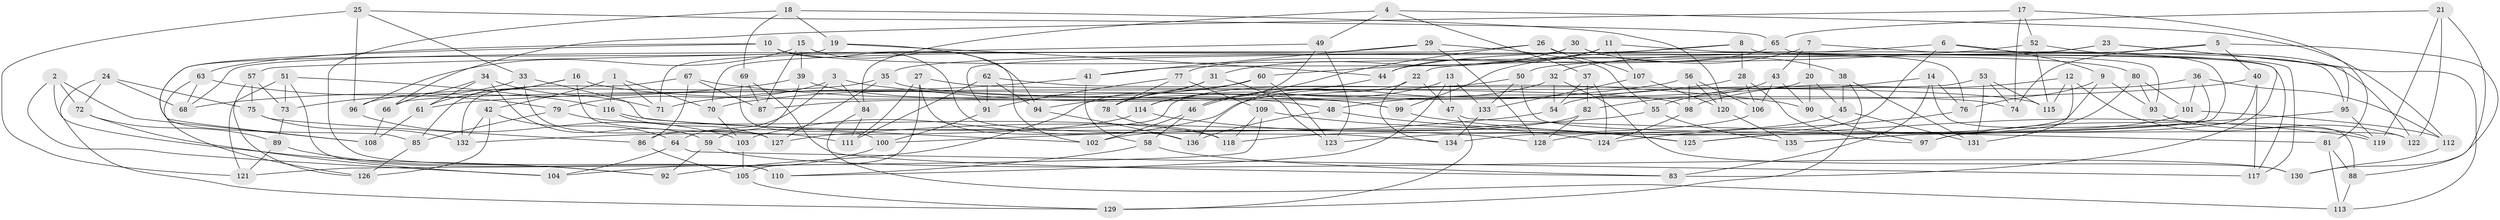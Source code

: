 // Generated by graph-tools (version 1.1) at 2025/56/03/09/25 04:56:17]
// undirected, 136 vertices, 272 edges
graph export_dot {
graph [start="1"]
  node [color=gray90,style=filled];
  1;
  2;
  3;
  4;
  5;
  6;
  7;
  8;
  9;
  10;
  11;
  12;
  13;
  14;
  15;
  16;
  17;
  18;
  19;
  20;
  21;
  22;
  23;
  24;
  25;
  26;
  27;
  28;
  29;
  30;
  31;
  32;
  33;
  34;
  35;
  36;
  37;
  38;
  39;
  40;
  41;
  42;
  43;
  44;
  45;
  46;
  47;
  48;
  49;
  50;
  51;
  52;
  53;
  54;
  55;
  56;
  57;
  58;
  59;
  60;
  61;
  62;
  63;
  64;
  65;
  66;
  67;
  68;
  69;
  70;
  71;
  72;
  73;
  74;
  75;
  76;
  77;
  78;
  79;
  80;
  81;
  82;
  83;
  84;
  85;
  86;
  87;
  88;
  89;
  90;
  91;
  92;
  93;
  94;
  95;
  96;
  97;
  98;
  99;
  100;
  101;
  102;
  103;
  104;
  105;
  106;
  107;
  108;
  109;
  110;
  111;
  112;
  113;
  114;
  115;
  116;
  117;
  118;
  119;
  120;
  121;
  122;
  123;
  124;
  125;
  126;
  127;
  128;
  129;
  130;
  131;
  132;
  133;
  134;
  135;
  136;
  1 -- 116;
  1 -- 71;
  1 -- 70;
  1 -- 42;
  2 -- 72;
  2 -- 108;
  2 -- 104;
  2 -- 92;
  3 -- 90;
  3 -- 79;
  3 -- 84;
  3 -- 64;
  4 -- 37;
  4 -- 112;
  4 -- 84;
  4 -- 49;
  5 -- 74;
  5 -- 88;
  5 -- 50;
  5 -- 40;
  6 -- 95;
  6 -- 128;
  6 -- 91;
  6 -- 9;
  7 -- 20;
  7 -- 135;
  7 -- 99;
  7 -- 43;
  8 -- 117;
  8 -- 22;
  8 -- 35;
  8 -- 28;
  9 -- 93;
  9 -- 134;
  9 -- 76;
  10 -- 63;
  10 -- 85;
  10 -- 134;
  10 -- 80;
  11 -- 44;
  11 -- 117;
  11 -- 107;
  11 -- 41;
  12 -- 131;
  12 -- 119;
  12 -- 98;
  12 -- 115;
  13 -- 114;
  13 -- 133;
  13 -- 47;
  13 -- 110;
  14 -- 88;
  14 -- 76;
  14 -- 83;
  14 -- 55;
  15 -- 39;
  15 -- 87;
  15 -- 96;
  15 -- 94;
  16 -- 85;
  16 -- 111;
  16 -- 61;
  16 -- 48;
  17 -- 66;
  17 -- 81;
  17 -- 74;
  17 -- 52;
  18 -- 120;
  18 -- 19;
  18 -- 110;
  18 -- 69;
  19 -- 102;
  19 -- 108;
  19 -- 44;
  20 -- 45;
  20 -- 90;
  20 -- 87;
  21 -- 122;
  21 -- 130;
  21 -- 65;
  21 -- 119;
  22 -- 134;
  22 -- 136;
  22 -- 47;
  23 -- 95;
  23 -- 44;
  23 -- 32;
  23 -- 113;
  24 -- 75;
  24 -- 72;
  24 -- 68;
  24 -- 129;
  25 -- 121;
  25 -- 96;
  25 -- 65;
  25 -- 33;
  26 -- 76;
  26 -- 70;
  26 -- 107;
  26 -- 46;
  27 -- 111;
  27 -- 136;
  27 -- 98;
  27 -- 105;
  28 -- 48;
  28 -- 97;
  28 -- 106;
  29 -- 128;
  29 -- 41;
  29 -- 68;
  29 -- 55;
  30 -- 31;
  30 -- 93;
  30 -- 71;
  30 -- 38;
  31 -- 92;
  31 -- 123;
  31 -- 78;
  32 -- 54;
  32 -- 103;
  32 -- 130;
  33 -- 73;
  33 -- 102;
  33 -- 127;
  34 -- 71;
  34 -- 66;
  34 -- 59;
  34 -- 61;
  35 -- 96;
  35 -- 74;
  35 -- 127;
  36 -- 101;
  36 -- 135;
  36 -- 112;
  36 -- 54;
  37 -- 54;
  37 -- 82;
  37 -- 124;
  38 -- 129;
  38 -- 131;
  38 -- 45;
  39 -- 99;
  39 -- 59;
  39 -- 68;
  40 -- 97;
  40 -- 117;
  40 -- 61;
  41 -- 58;
  41 -- 71;
  42 -- 64;
  42 -- 132;
  42 -- 126;
  43 -- 106;
  43 -- 82;
  43 -- 90;
  44 -- 46;
  45 -- 131;
  45 -- 123;
  46 -- 102;
  46 -- 58;
  47 -- 129;
  47 -- 81;
  48 -- 125;
  48 -- 136;
  49 -- 123;
  49 -- 114;
  49 -- 57;
  50 -- 133;
  50 -- 86;
  50 -- 122;
  51 -- 116;
  51 -- 121;
  51 -- 73;
  51 -- 110;
  52 -- 122;
  52 -- 60;
  52 -- 115;
  53 -- 115;
  53 -- 74;
  53 -- 66;
  53 -- 131;
  54 -- 100;
  55 -- 135;
  55 -- 127;
  56 -- 94;
  56 -- 120;
  56 -- 106;
  56 -- 98;
  57 -- 73;
  57 -- 75;
  57 -- 126;
  58 -- 83;
  58 -- 110;
  59 -- 130;
  59 -- 92;
  60 -- 70;
  60 -- 78;
  60 -- 123;
  61 -- 108;
  62 -- 91;
  62 -- 115;
  62 -- 111;
  62 -- 94;
  63 -- 79;
  63 -- 126;
  63 -- 68;
  64 -- 104;
  64 -- 117;
  65 -- 83;
  65 -- 77;
  66 -- 108;
  67 -- 132;
  67 -- 86;
  67 -- 99;
  67 -- 87;
  69 -- 87;
  69 -- 83;
  69 -- 100;
  70 -- 103;
  72 -- 104;
  72 -- 89;
  73 -- 89;
  75 -- 132;
  75 -- 86;
  76 -- 124;
  77 -- 91;
  77 -- 78;
  77 -- 109;
  78 -- 118;
  79 -- 118;
  79 -- 85;
  80 -- 101;
  80 -- 125;
  80 -- 93;
  81 -- 113;
  81 -- 88;
  82 -- 128;
  82 -- 102;
  84 -- 111;
  84 -- 113;
  85 -- 126;
  86 -- 105;
  88 -- 113;
  89 -- 92;
  89 -- 121;
  90 -- 97;
  91 -- 100;
  93 -- 122;
  94 -- 136;
  95 -- 119;
  95 -- 97;
  96 -- 103;
  98 -- 124;
  99 -- 119;
  100 -- 104;
  101 -- 125;
  101 -- 112;
  103 -- 105;
  105 -- 129;
  106 -- 118;
  107 -- 120;
  107 -- 133;
  109 -- 118;
  109 -- 121;
  109 -- 124;
  112 -- 130;
  114 -- 125;
  114 -- 132;
  116 -- 127;
  116 -- 128;
  120 -- 135;
  133 -- 134;
}
